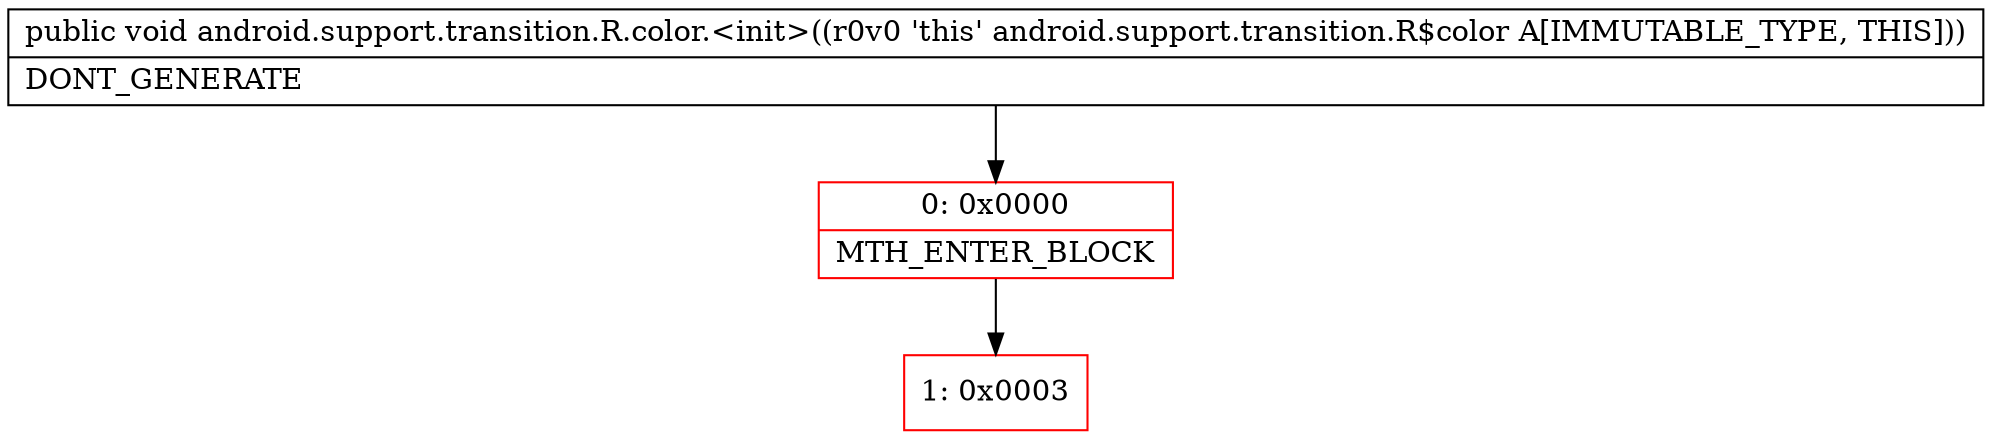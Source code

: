 digraph "CFG forandroid.support.transition.R.color.\<init\>()V" {
subgraph cluster_Region_1311484544 {
label = "R(0)";
node [shape=record,color=blue];
}
Node_0 [shape=record,color=red,label="{0\:\ 0x0000|MTH_ENTER_BLOCK\l}"];
Node_1 [shape=record,color=red,label="{1\:\ 0x0003}"];
MethodNode[shape=record,label="{public void android.support.transition.R.color.\<init\>((r0v0 'this' android.support.transition.R$color A[IMMUTABLE_TYPE, THIS]))  | DONT_GENERATE\l}"];
MethodNode -> Node_0;
Node_0 -> Node_1;
}

